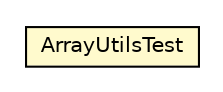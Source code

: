 #!/usr/local/bin/dot
#
# Class diagram 
# Generated by UMLGraph version R5_6_6-8-g8d7759 (http://www.umlgraph.org/)
#

digraph G {
	edge [fontname="Helvetica",fontsize=10,labelfontname="Helvetica",labelfontsize=10];
	node [fontname="Helvetica",fontsize=10,shape=plaintext];
	nodesep=0.25;
	ranksep=0.5;
	// org.dayatang.utils.ArrayUtilsTest
	c76 [label=<<table title="org.dayatang.utils.ArrayUtilsTest" border="0" cellborder="1" cellspacing="0" cellpadding="2" port="p" bgcolor="lemonChiffon" href="./ArrayUtilsTest.html">
		<tr><td><table border="0" cellspacing="0" cellpadding="1">
<tr><td align="center" balign="center"> ArrayUtilsTest </td></tr>
		</table></td></tr>
		</table>>, URL="./ArrayUtilsTest.html", fontname="Helvetica", fontcolor="black", fontsize=10.0];
}

